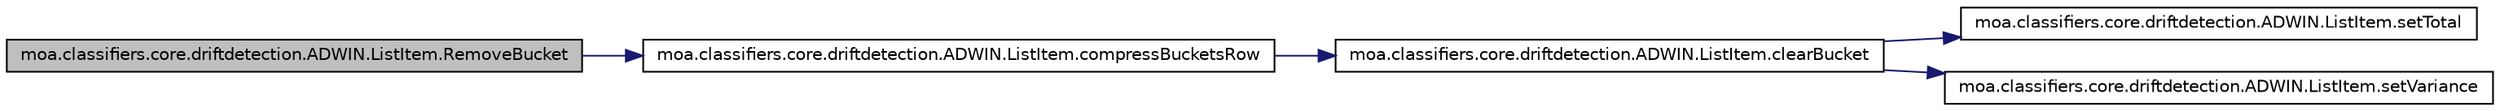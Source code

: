digraph G
{
  edge [fontname="Helvetica",fontsize="10",labelfontname="Helvetica",labelfontsize="10"];
  node [fontname="Helvetica",fontsize="10",shape=record];
  rankdir=LR;
  Node1 [label="moa.classifiers.core.driftdetection.ADWIN.ListItem.RemoveBucket",height=0.2,width=0.4,color="black", fillcolor="grey75", style="filled" fontcolor="black"];
  Node1 -> Node2 [color="midnightblue",fontsize="10",style="solid",fontname="Helvetica"];
  Node2 [label="moa.classifiers.core.driftdetection.ADWIN.ListItem.compressBucketsRow",height=0.2,width=0.4,color="black", fillcolor="white", style="filled",URL="$classmoa_1_1classifiers_1_1core_1_1driftdetection_1_1ADWIN_1_1ListItem.html#a0cacb513b7a5810e1752b55ac9760679"];
  Node2 -> Node3 [color="midnightblue",fontsize="10",style="solid",fontname="Helvetica"];
  Node3 [label="moa.classifiers.core.driftdetection.ADWIN.ListItem.clearBucket",height=0.2,width=0.4,color="black", fillcolor="white", style="filled",URL="$classmoa_1_1classifiers_1_1core_1_1driftdetection_1_1ADWIN_1_1ListItem.html#a5e1ab164d638eadcc3302acff75ca9ae"];
  Node3 -> Node4 [color="midnightblue",fontsize="10",style="solid",fontname="Helvetica"];
  Node4 [label="moa.classifiers.core.driftdetection.ADWIN.ListItem.setTotal",height=0.2,width=0.4,color="black", fillcolor="white", style="filled",URL="$classmoa_1_1classifiers_1_1core_1_1driftdetection_1_1ADWIN_1_1ListItem.html#a0d7fd152ec3bc976a28d7883a1e2a46c"];
  Node3 -> Node5 [color="midnightblue",fontsize="10",style="solid",fontname="Helvetica"];
  Node5 [label="moa.classifiers.core.driftdetection.ADWIN.ListItem.setVariance",height=0.2,width=0.4,color="black", fillcolor="white", style="filled",URL="$classmoa_1_1classifiers_1_1core_1_1driftdetection_1_1ADWIN_1_1ListItem.html#ada63ef6c4b6b14a362f14864b225b6cc"];
}

